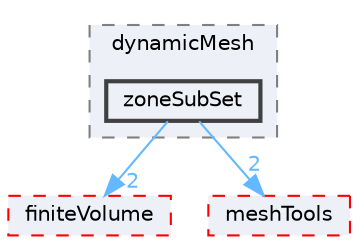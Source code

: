 digraph "src/dynamicMesh/zoneSubSet"
{
 // LATEX_PDF_SIZE
  bgcolor="transparent";
  edge [fontname=Helvetica,fontsize=10,labelfontname=Helvetica,labelfontsize=10];
  node [fontname=Helvetica,fontsize=10,shape=box,height=0.2,width=0.4];
  compound=true
  subgraph clusterdir_63742796c427c97a292c80f7db71da36 {
    graph [ bgcolor="#edf0f7", pencolor="grey50", label="dynamicMesh", fontname=Helvetica,fontsize=10 style="filled,dashed", URL="dir_63742796c427c97a292c80f7db71da36.html",tooltip=""]
  dir_685f3cceb8f333e8364b2df8cd0ee849 [label="zoneSubSet", fillcolor="#edf0f7", color="grey25", style="filled,bold", URL="dir_685f3cceb8f333e8364b2df8cd0ee849.html",tooltip=""];
  }
  dir_9bd15774b555cf7259a6fa18f99fe99b [label="finiteVolume", fillcolor="#edf0f7", color="red", style="filled,dashed", URL="dir_9bd15774b555cf7259a6fa18f99fe99b.html",tooltip=""];
  dir_ae30ad0bef50cf391b24c614251bb9fd [label="meshTools", fillcolor="#edf0f7", color="red", style="filled,dashed", URL="dir_ae30ad0bef50cf391b24c614251bb9fd.html",tooltip=""];
  dir_685f3cceb8f333e8364b2df8cd0ee849->dir_9bd15774b555cf7259a6fa18f99fe99b [headlabel="2", labeldistance=1.5 headhref="dir_004466_001387.html" href="dir_004466_001387.html" color="steelblue1" fontcolor="steelblue1"];
  dir_685f3cceb8f333e8364b2df8cd0ee849->dir_ae30ad0bef50cf391b24c614251bb9fd [headlabel="2", labeldistance=1.5 headhref="dir_004466_002382.html" href="dir_004466_002382.html" color="steelblue1" fontcolor="steelblue1"];
}
